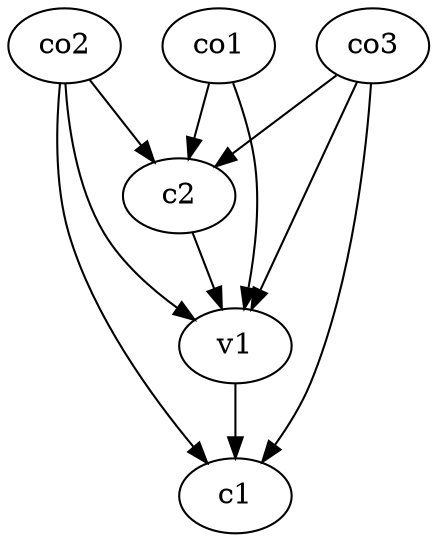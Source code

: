 strict digraph  {
c1;
c2;
v1;
co1;
co2;
co3;
c2 -> v1  [weight=1];
v1 -> c1  [weight=1];
co1 -> c2  [weight=1];
co1 -> v1  [weight=1];
co2 -> c2  [weight=1];
co2 -> c1  [weight=1];
co2 -> v1  [weight=1];
co3 -> c1  [weight=1];
co3 -> c2  [weight=1];
co3 -> v1  [weight=1];
}
